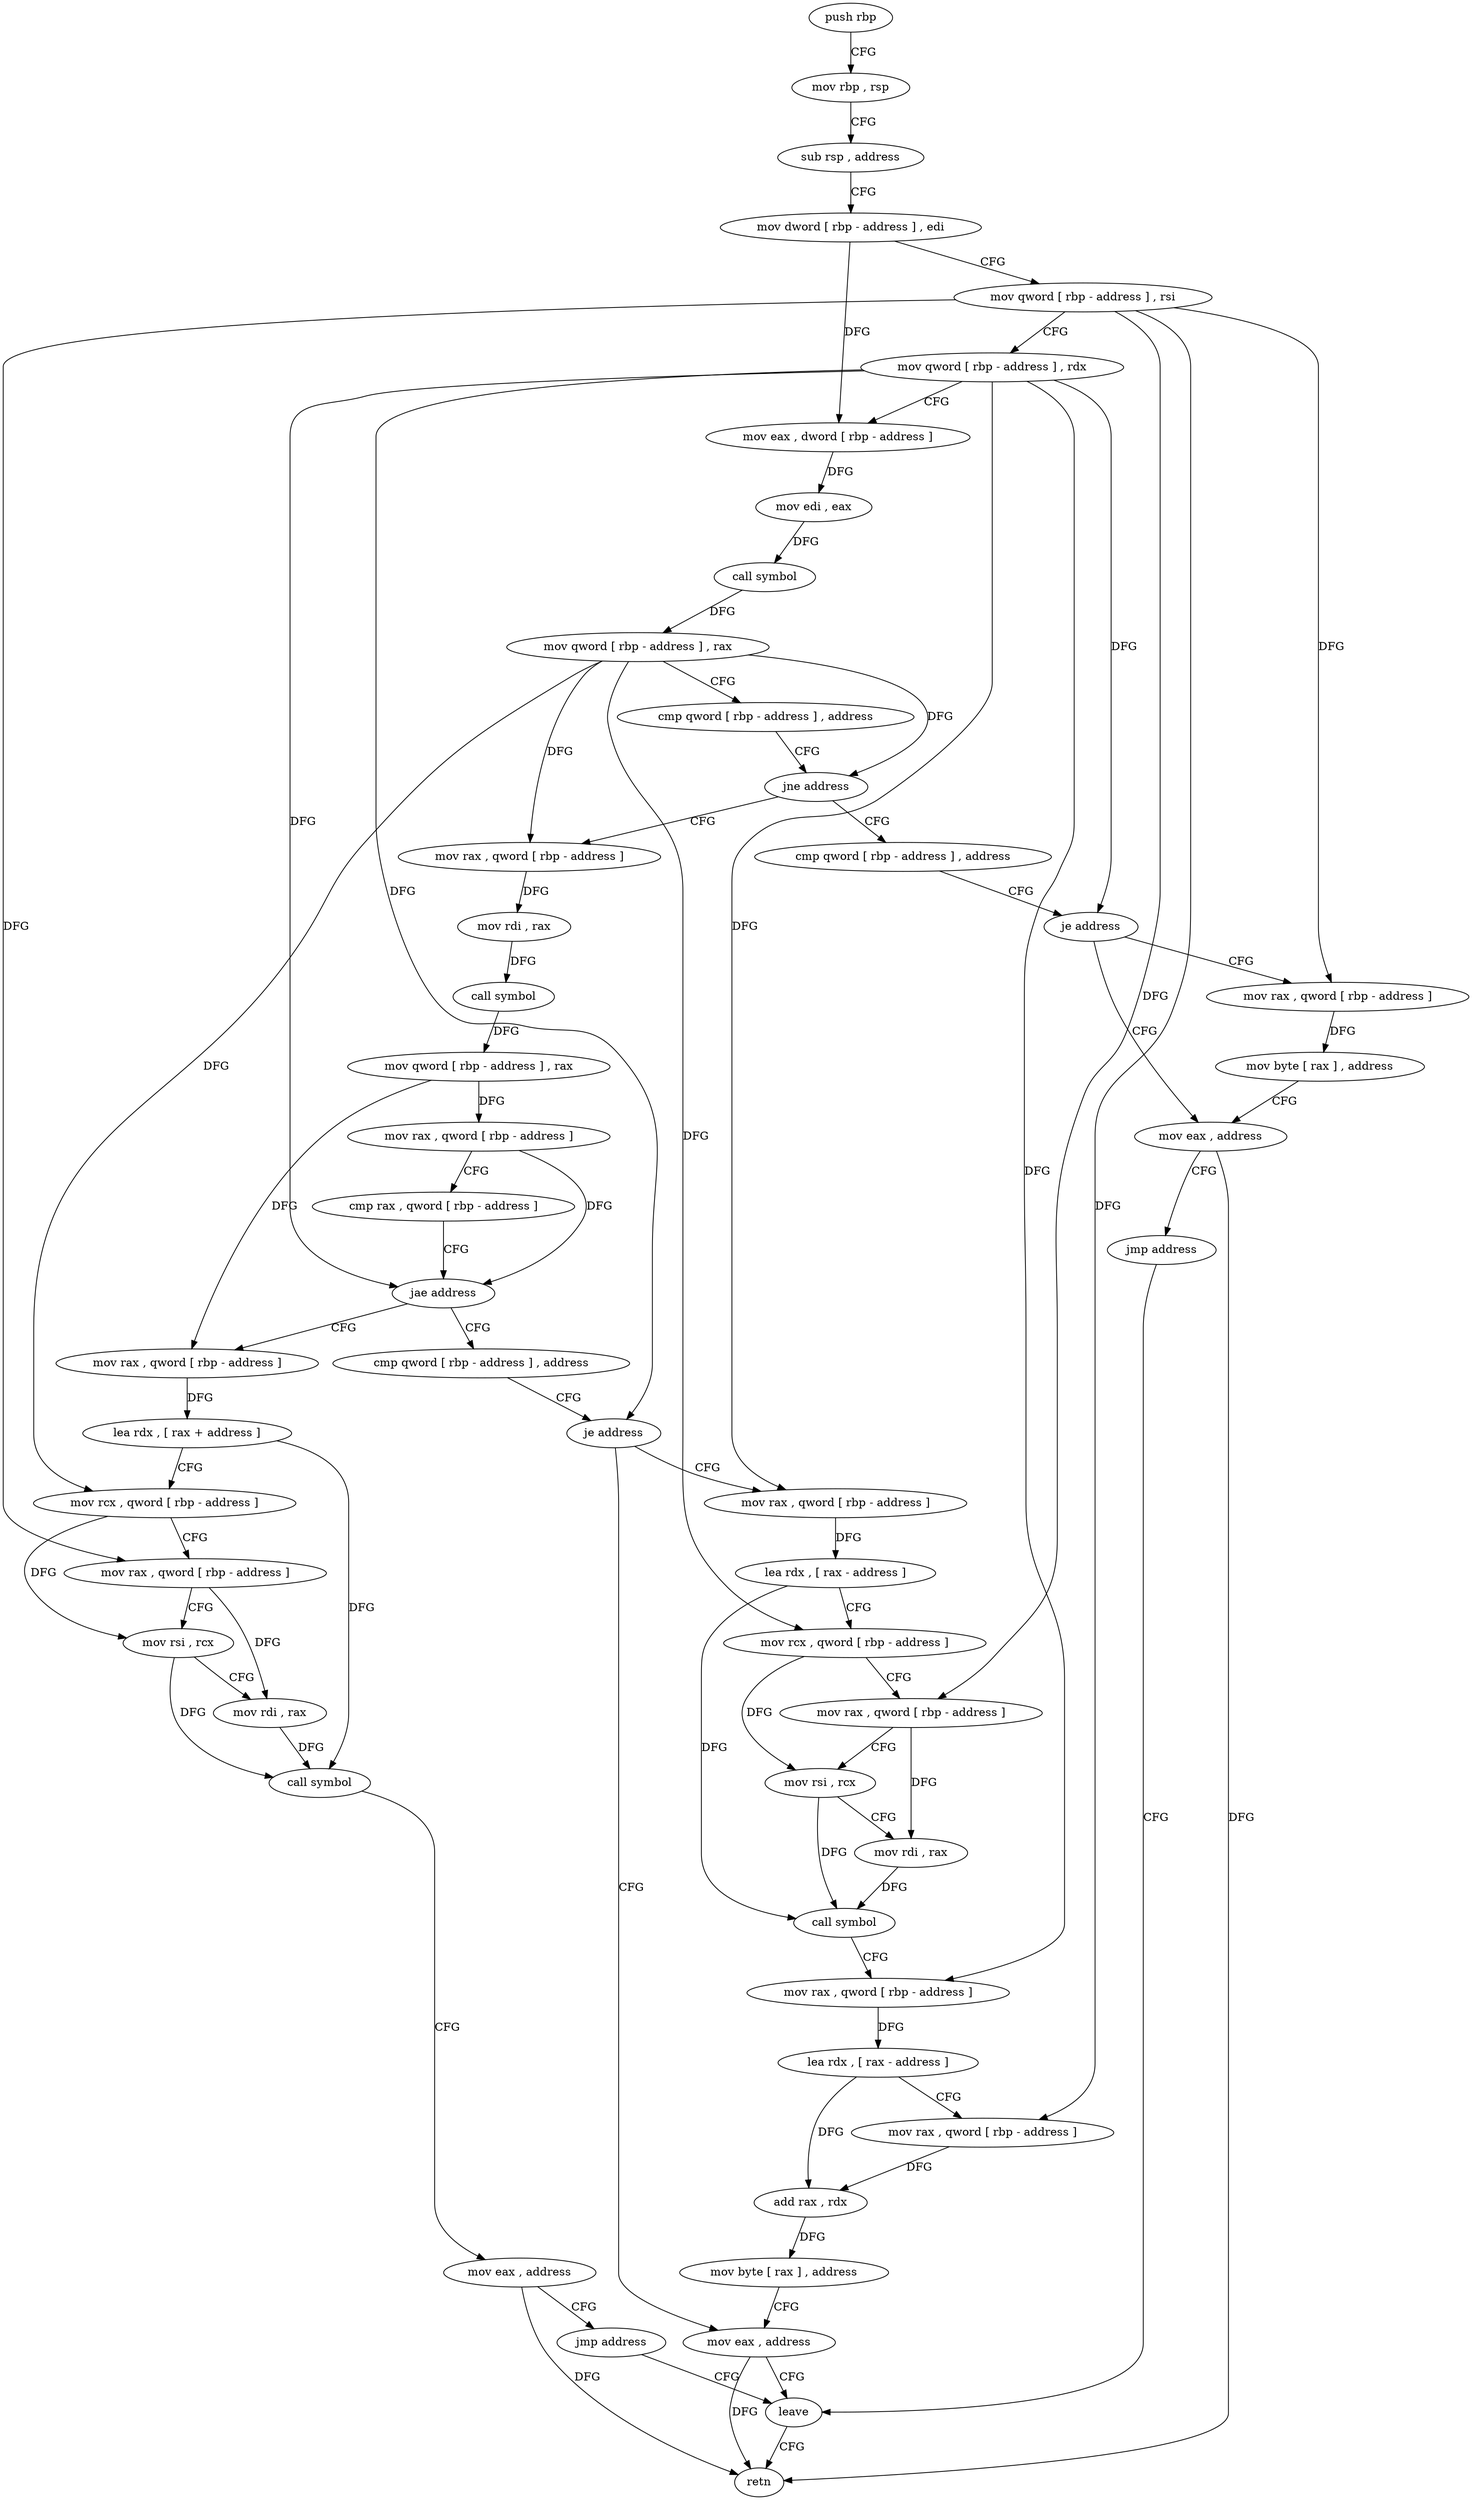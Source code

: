 digraph "func" {
"4506959" [label = "push rbp" ]
"4506960" [label = "mov rbp , rsp" ]
"4506963" [label = "sub rsp , address" ]
"4506967" [label = "mov dword [ rbp - address ] , edi" ]
"4506970" [label = "mov qword [ rbp - address ] , rsi" ]
"4506974" [label = "mov qword [ rbp - address ] , rdx" ]
"4506978" [label = "mov eax , dword [ rbp - address ]" ]
"4506981" [label = "mov edi , eax" ]
"4506983" [label = "call symbol" ]
"4506988" [label = "mov qword [ rbp - address ] , rax" ]
"4506992" [label = "cmp qword [ rbp - address ] , address" ]
"4506997" [label = "jne address" ]
"4507020" [label = "mov rax , qword [ rbp - address ]" ]
"4506999" [label = "cmp qword [ rbp - address ] , address" ]
"4507024" [label = "mov rdi , rax" ]
"4507027" [label = "call symbol" ]
"4507032" [label = "mov qword [ rbp - address ] , rax" ]
"4507036" [label = "mov rax , qword [ rbp - address ]" ]
"4507040" [label = "cmp rax , qword [ rbp - address ]" ]
"4507044" [label = "jae address" ]
"4507080" [label = "cmp qword [ rbp - address ] , address" ]
"4507046" [label = "mov rax , qword [ rbp - address ]" ]
"4507004" [label = "je address" ]
"4507013" [label = "mov eax , address" ]
"4507006" [label = "mov rax , qword [ rbp - address ]" ]
"4507085" [label = "je address" ]
"4507132" [label = "mov eax , address" ]
"4507087" [label = "mov rax , qword [ rbp - address ]" ]
"4507050" [label = "lea rdx , [ rax + address ]" ]
"4507054" [label = "mov rcx , qword [ rbp - address ]" ]
"4507058" [label = "mov rax , qword [ rbp - address ]" ]
"4507062" [label = "mov rsi , rcx" ]
"4507065" [label = "mov rdi , rax" ]
"4507068" [label = "call symbol" ]
"4507073" [label = "mov eax , address" ]
"4507078" [label = "jmp address" ]
"4507137" [label = "leave" ]
"4507018" [label = "jmp address" ]
"4507010" [label = "mov byte [ rax ] , address" ]
"4507091" [label = "lea rdx , [ rax - address ]" ]
"4507095" [label = "mov rcx , qword [ rbp - address ]" ]
"4507099" [label = "mov rax , qword [ rbp - address ]" ]
"4507103" [label = "mov rsi , rcx" ]
"4507106" [label = "mov rdi , rax" ]
"4507109" [label = "call symbol" ]
"4507114" [label = "mov rax , qword [ rbp - address ]" ]
"4507118" [label = "lea rdx , [ rax - address ]" ]
"4507122" [label = "mov rax , qword [ rbp - address ]" ]
"4507126" [label = "add rax , rdx" ]
"4507129" [label = "mov byte [ rax ] , address" ]
"4507138" [label = "retn" ]
"4506959" -> "4506960" [ label = "CFG" ]
"4506960" -> "4506963" [ label = "CFG" ]
"4506963" -> "4506967" [ label = "CFG" ]
"4506967" -> "4506970" [ label = "CFG" ]
"4506967" -> "4506978" [ label = "DFG" ]
"4506970" -> "4506974" [ label = "CFG" ]
"4506970" -> "4507058" [ label = "DFG" ]
"4506970" -> "4507006" [ label = "DFG" ]
"4506970" -> "4507099" [ label = "DFG" ]
"4506970" -> "4507122" [ label = "DFG" ]
"4506974" -> "4506978" [ label = "CFG" ]
"4506974" -> "4507044" [ label = "DFG" ]
"4506974" -> "4507004" [ label = "DFG" ]
"4506974" -> "4507085" [ label = "DFG" ]
"4506974" -> "4507087" [ label = "DFG" ]
"4506974" -> "4507114" [ label = "DFG" ]
"4506978" -> "4506981" [ label = "DFG" ]
"4506981" -> "4506983" [ label = "DFG" ]
"4506983" -> "4506988" [ label = "DFG" ]
"4506988" -> "4506992" [ label = "CFG" ]
"4506988" -> "4506997" [ label = "DFG" ]
"4506988" -> "4507020" [ label = "DFG" ]
"4506988" -> "4507054" [ label = "DFG" ]
"4506988" -> "4507095" [ label = "DFG" ]
"4506992" -> "4506997" [ label = "CFG" ]
"4506997" -> "4507020" [ label = "CFG" ]
"4506997" -> "4506999" [ label = "CFG" ]
"4507020" -> "4507024" [ label = "DFG" ]
"4506999" -> "4507004" [ label = "CFG" ]
"4507024" -> "4507027" [ label = "DFG" ]
"4507027" -> "4507032" [ label = "DFG" ]
"4507032" -> "4507036" [ label = "DFG" ]
"4507032" -> "4507046" [ label = "DFG" ]
"4507036" -> "4507040" [ label = "CFG" ]
"4507036" -> "4507044" [ label = "DFG" ]
"4507040" -> "4507044" [ label = "CFG" ]
"4507044" -> "4507080" [ label = "CFG" ]
"4507044" -> "4507046" [ label = "CFG" ]
"4507080" -> "4507085" [ label = "CFG" ]
"4507046" -> "4507050" [ label = "DFG" ]
"4507004" -> "4507013" [ label = "CFG" ]
"4507004" -> "4507006" [ label = "CFG" ]
"4507013" -> "4507018" [ label = "CFG" ]
"4507013" -> "4507138" [ label = "DFG" ]
"4507006" -> "4507010" [ label = "DFG" ]
"4507085" -> "4507132" [ label = "CFG" ]
"4507085" -> "4507087" [ label = "CFG" ]
"4507132" -> "4507137" [ label = "CFG" ]
"4507132" -> "4507138" [ label = "DFG" ]
"4507087" -> "4507091" [ label = "DFG" ]
"4507050" -> "4507054" [ label = "CFG" ]
"4507050" -> "4507068" [ label = "DFG" ]
"4507054" -> "4507058" [ label = "CFG" ]
"4507054" -> "4507062" [ label = "DFG" ]
"4507058" -> "4507062" [ label = "CFG" ]
"4507058" -> "4507065" [ label = "DFG" ]
"4507062" -> "4507065" [ label = "CFG" ]
"4507062" -> "4507068" [ label = "DFG" ]
"4507065" -> "4507068" [ label = "DFG" ]
"4507068" -> "4507073" [ label = "CFG" ]
"4507073" -> "4507078" [ label = "CFG" ]
"4507073" -> "4507138" [ label = "DFG" ]
"4507078" -> "4507137" [ label = "CFG" ]
"4507137" -> "4507138" [ label = "CFG" ]
"4507018" -> "4507137" [ label = "CFG" ]
"4507010" -> "4507013" [ label = "CFG" ]
"4507091" -> "4507095" [ label = "CFG" ]
"4507091" -> "4507109" [ label = "DFG" ]
"4507095" -> "4507099" [ label = "CFG" ]
"4507095" -> "4507103" [ label = "DFG" ]
"4507099" -> "4507103" [ label = "CFG" ]
"4507099" -> "4507106" [ label = "DFG" ]
"4507103" -> "4507106" [ label = "CFG" ]
"4507103" -> "4507109" [ label = "DFG" ]
"4507106" -> "4507109" [ label = "DFG" ]
"4507109" -> "4507114" [ label = "CFG" ]
"4507114" -> "4507118" [ label = "DFG" ]
"4507118" -> "4507122" [ label = "CFG" ]
"4507118" -> "4507126" [ label = "DFG" ]
"4507122" -> "4507126" [ label = "DFG" ]
"4507126" -> "4507129" [ label = "DFG" ]
"4507129" -> "4507132" [ label = "CFG" ]
}
